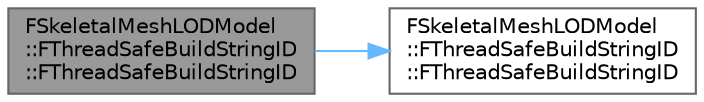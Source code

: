 digraph "FSkeletalMeshLODModel::FThreadSafeBuildStringID::FThreadSafeBuildStringID"
{
 // INTERACTIVE_SVG=YES
 // LATEX_PDF_SIZE
  bgcolor="transparent";
  edge [fontname=Helvetica,fontsize=10,labelfontname=Helvetica,labelfontsize=10];
  node [fontname=Helvetica,fontsize=10,shape=box,height=0.2,width=0.4];
  rankdir="LR";
  Node1 [id="Node000001",label="FSkeletalMeshLODModel\l::FThreadSafeBuildStringID\l::FThreadSafeBuildStringID",height=0.2,width=0.4,color="gray40", fillcolor="grey60", style="filled", fontcolor="black",tooltip=" "];
  Node1 -> Node2 [id="edge1_Node000001_Node000002",color="steelblue1",style="solid",tooltip=" "];
  Node2 [id="Node000002",label="FSkeletalMeshLODModel\l::FThreadSafeBuildStringID\l::FThreadSafeBuildStringID",height=0.2,width=0.4,color="grey40", fillcolor="white", style="filled",URL="$de/d37/structFSkeletalMeshLODModel_1_1FThreadSafeBuildStringID.html#ac35c158c7349052158c857a0ecd295b9",tooltip=" "];
}
